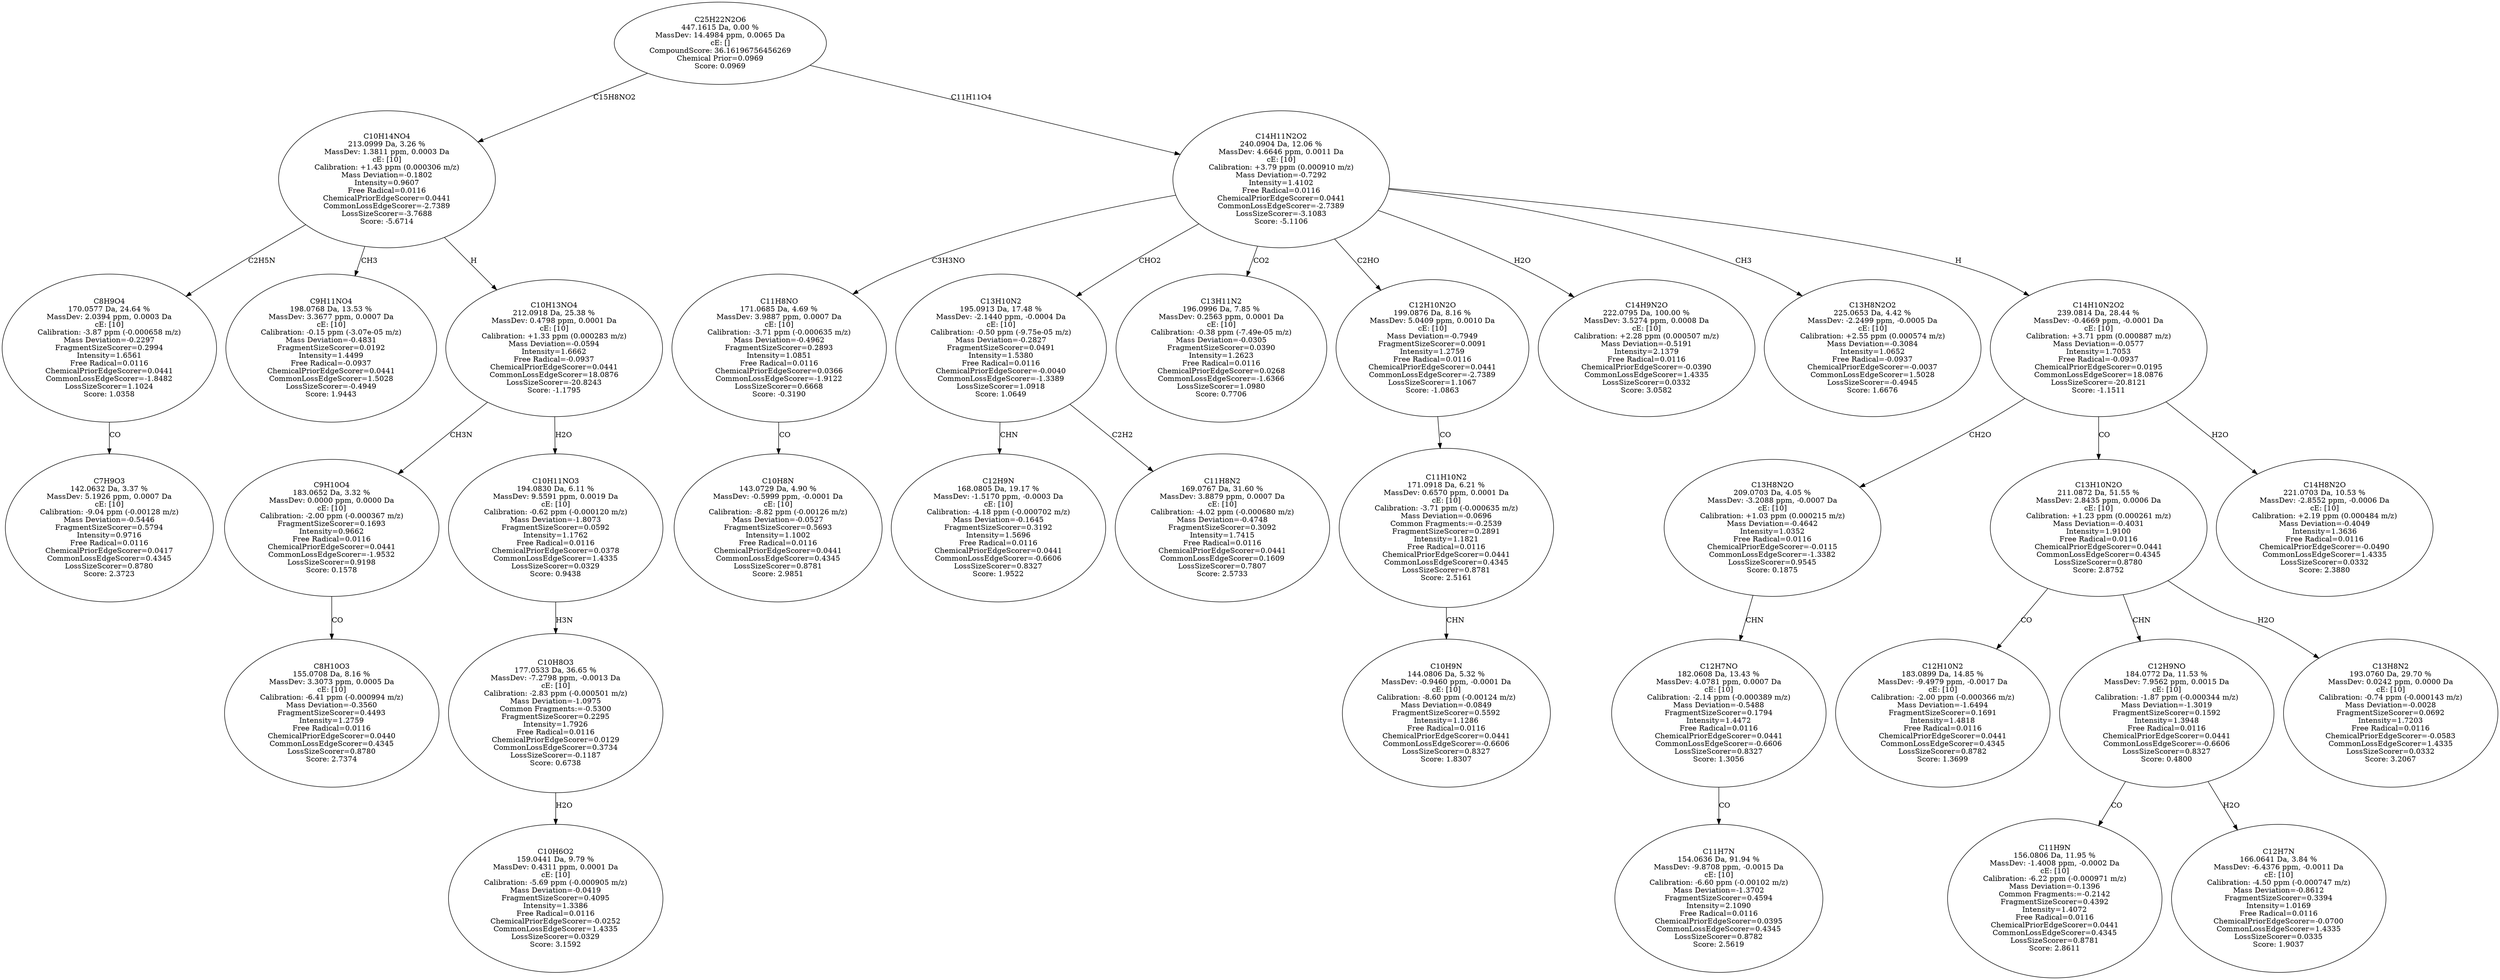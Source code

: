 strict digraph {
v1 [label="C7H9O3\n142.0632 Da, 3.37 %\nMassDev: 5.1926 ppm, 0.0007 Da\ncE: [10]\nCalibration: -9.04 ppm (-0.00128 m/z)\nMass Deviation=-0.5446\nFragmentSizeScorer=0.5794\nIntensity=0.9716\nFree Radical=0.0116\nChemicalPriorEdgeScorer=0.0417\nCommonLossEdgeScorer=0.4345\nLossSizeScorer=0.8780\nScore: 2.3723"];
v2 [label="C8H9O4\n170.0577 Da, 24.64 %\nMassDev: 2.0394 ppm, 0.0003 Da\ncE: [10]\nCalibration: -3.87 ppm (-0.000658 m/z)\nMass Deviation=-0.2297\nFragmentSizeScorer=0.2994\nIntensity=1.6561\nFree Radical=0.0116\nChemicalPriorEdgeScorer=0.0441\nCommonLossEdgeScorer=-1.8482\nLossSizeScorer=1.1024\nScore: 1.0358"];
v3 [label="C9H11NO4\n198.0768 Da, 13.53 %\nMassDev: 3.3677 ppm, 0.0007 Da\ncE: [10]\nCalibration: -0.15 ppm (-3.07e-05 m/z)\nMass Deviation=-0.4831\nFragmentSizeScorer=0.0192\nIntensity=1.4499\nFree Radical=-0.0937\nChemicalPriorEdgeScorer=0.0441\nCommonLossEdgeScorer=1.5028\nLossSizeScorer=-0.4949\nScore: 1.9443"];
v4 [label="C8H10O3\n155.0708 Da, 8.16 %\nMassDev: 3.3073 ppm, 0.0005 Da\ncE: [10]\nCalibration: -6.41 ppm (-0.000994 m/z)\nMass Deviation=-0.3560\nFragmentSizeScorer=0.4493\nIntensity=1.2759\nFree Radical=0.0116\nChemicalPriorEdgeScorer=0.0440\nCommonLossEdgeScorer=0.4345\nLossSizeScorer=0.8780\nScore: 2.7374"];
v5 [label="C9H10O4\n183.0652 Da, 3.32 %\nMassDev: 0.0000 ppm, 0.0000 Da\ncE: [10]\nCalibration: -2.00 ppm (-0.000367 m/z)\nFragmentSizeScorer=0.1693\nIntensity=0.9662\nFree Radical=0.0116\nChemicalPriorEdgeScorer=0.0441\nCommonLossEdgeScorer=-1.9532\nLossSizeScorer=0.9198\nScore: 0.1578"];
v6 [label="C10H6O2\n159.0441 Da, 9.79 %\nMassDev: 0.4311 ppm, 0.0001 Da\ncE: [10]\nCalibration: -5.69 ppm (-0.000905 m/z)\nMass Deviation=-0.0419\nFragmentSizeScorer=0.4095\nIntensity=1.3386\nFree Radical=0.0116\nChemicalPriorEdgeScorer=-0.0252\nCommonLossEdgeScorer=1.4335\nLossSizeScorer=0.0329\nScore: 3.1592"];
v7 [label="C10H8O3\n177.0533 Da, 36.65 %\nMassDev: -7.2798 ppm, -0.0013 Da\ncE: [10]\nCalibration: -2.83 ppm (-0.000501 m/z)\nMass Deviation=-1.0975\nCommon Fragments:=-0.5300\nFragmentSizeScorer=0.2295\nIntensity=1.7926\nFree Radical=0.0116\nChemicalPriorEdgeScorer=0.0129\nCommonLossEdgeScorer=0.3734\nLossSizeScorer=-0.1187\nScore: 0.6738"];
v8 [label="C10H11NO3\n194.0830 Da, 6.11 %\nMassDev: 9.5591 ppm, 0.0019 Da\ncE: [10]\nCalibration: -0.62 ppm (-0.000120 m/z)\nMass Deviation=-1.8073\nFragmentSizeScorer=0.0592\nIntensity=1.1762\nFree Radical=0.0116\nChemicalPriorEdgeScorer=0.0378\nCommonLossEdgeScorer=1.4335\nLossSizeScorer=0.0329\nScore: 0.9438"];
v9 [label="C10H13NO4\n212.0918 Da, 25.38 %\nMassDev: 0.4798 ppm, 0.0001 Da\ncE: [10]\nCalibration: +1.33 ppm (0.000283 m/z)\nMass Deviation=-0.0594\nIntensity=1.6662\nFree Radical=-0.0937\nChemicalPriorEdgeScorer=0.0441\nCommonLossEdgeScorer=18.0876\nLossSizeScorer=-20.8243\nScore: -1.1795"];
v10 [label="C10H14NO4\n213.0999 Da, 3.26 %\nMassDev: 1.3811 ppm, 0.0003 Da\ncE: [10]\nCalibration: +1.43 ppm (0.000306 m/z)\nMass Deviation=-0.1802\nIntensity=0.9607\nFree Radical=0.0116\nChemicalPriorEdgeScorer=0.0441\nCommonLossEdgeScorer=-2.7389\nLossSizeScorer=-3.7688\nScore: -5.6714"];
v11 [label="C10H8N\n143.0729 Da, 4.90 %\nMassDev: -0.5999 ppm, -0.0001 Da\ncE: [10]\nCalibration: -8.82 ppm (-0.00126 m/z)\nMass Deviation=-0.0527\nFragmentSizeScorer=0.5693\nIntensity=1.1002\nFree Radical=0.0116\nChemicalPriorEdgeScorer=0.0441\nCommonLossEdgeScorer=0.4345\nLossSizeScorer=0.8781\nScore: 2.9851"];
v12 [label="C11H8NO\n171.0685 Da, 4.69 %\nMassDev: 3.9887 ppm, 0.0007 Da\ncE: [10]\nCalibration: -3.71 ppm (-0.000635 m/z)\nMass Deviation=-0.4962\nFragmentSizeScorer=0.2893\nIntensity=1.0851\nFree Radical=0.0116\nChemicalPriorEdgeScorer=0.0366\nCommonLossEdgeScorer=-1.9122\nLossSizeScorer=0.6668\nScore: -0.3190"];
v13 [label="C12H9N\n168.0805 Da, 19.17 %\nMassDev: -1.5170 ppm, -0.0003 Da\ncE: [10]\nCalibration: -4.18 ppm (-0.000702 m/z)\nMass Deviation=-0.1645\nFragmentSizeScorer=0.3192\nIntensity=1.5696\nFree Radical=0.0116\nChemicalPriorEdgeScorer=0.0441\nCommonLossEdgeScorer=-0.6606\nLossSizeScorer=0.8327\nScore: 1.9522"];
v14 [label="C11H8N2\n169.0767 Da, 31.60 %\nMassDev: 3.8879 ppm, 0.0007 Da\ncE: [10]\nCalibration: -4.02 ppm (-0.000680 m/z)\nMass Deviation=-0.4748\nFragmentSizeScorer=0.3092\nIntensity=1.7415\nFree Radical=0.0116\nChemicalPriorEdgeScorer=0.0441\nCommonLossEdgeScorer=0.1609\nLossSizeScorer=0.7807\nScore: 2.5733"];
v15 [label="C13H10N2\n195.0913 Da, 17.48 %\nMassDev: -2.1440 ppm, -0.0004 Da\ncE: [10]\nCalibration: -0.50 ppm (-9.75e-05 m/z)\nMass Deviation=-0.2827\nFragmentSizeScorer=0.0491\nIntensity=1.5380\nFree Radical=0.0116\nChemicalPriorEdgeScorer=-0.0040\nCommonLossEdgeScorer=-1.3389\nLossSizeScorer=1.0918\nScore: 1.0649"];
v16 [label="C13H11N2\n196.0996 Da, 7.85 %\nMassDev: 0.2563 ppm, 0.0001 Da\ncE: [10]\nCalibration: -0.38 ppm (-7.49e-05 m/z)\nMass Deviation=-0.0305\nFragmentSizeScorer=0.0390\nIntensity=1.2623\nFree Radical=0.0116\nChemicalPriorEdgeScorer=0.0268\nCommonLossEdgeScorer=-1.6366\nLossSizeScorer=1.0980\nScore: 0.7706"];
v17 [label="C10H9N\n144.0806 Da, 5.32 %\nMassDev: -0.9460 ppm, -0.0001 Da\ncE: [10]\nCalibration: -8.60 ppm (-0.00124 m/z)\nMass Deviation=-0.0849\nFragmentSizeScorer=0.5592\nIntensity=1.1286\nFree Radical=0.0116\nChemicalPriorEdgeScorer=0.0441\nCommonLossEdgeScorer=-0.6606\nLossSizeScorer=0.8327\nScore: 1.8307"];
v18 [label="C11H10N2\n171.0918 Da, 6.21 %\nMassDev: 0.6570 ppm, 0.0001 Da\ncE: [10]\nCalibration: -3.71 ppm (-0.000635 m/z)\nMass Deviation=-0.0696\nCommon Fragments:=-0.2539\nFragmentSizeScorer=0.2891\nIntensity=1.1821\nFree Radical=0.0116\nChemicalPriorEdgeScorer=0.0441\nCommonLossEdgeScorer=0.4345\nLossSizeScorer=0.8781\nScore: 2.5161"];
v19 [label="C12H10N2O\n199.0876 Da, 8.16 %\nMassDev: 5.0409 ppm, 0.0010 Da\ncE: [10]\nMass Deviation=-0.7949\nFragmentSizeScorer=0.0091\nIntensity=1.2759\nFree Radical=0.0116\nChemicalPriorEdgeScorer=0.0441\nCommonLossEdgeScorer=-2.7389\nLossSizeScorer=1.1067\nScore: -1.0863"];
v20 [label="C14H9N2O\n222.0795 Da, 100.00 %\nMassDev: 3.5274 ppm, 0.0008 Da\ncE: [10]\nCalibration: +2.28 ppm (0.000507 m/z)\nMass Deviation=-0.5191\nIntensity=2.1379\nFree Radical=0.0116\nChemicalPriorEdgeScorer=-0.0390\nCommonLossEdgeScorer=1.4335\nLossSizeScorer=0.0332\nScore: 3.0582"];
v21 [label="C13H8N2O2\n225.0653 Da, 4.42 %\nMassDev: -2.2499 ppm, -0.0005 Da\ncE: [10]\nCalibration: +2.55 ppm (0.000574 m/z)\nMass Deviation=-0.3084\nIntensity=1.0652\nFree Radical=-0.0937\nChemicalPriorEdgeScorer=-0.0037\nCommonLossEdgeScorer=1.5028\nLossSizeScorer=-0.4945\nScore: 1.6676"];
v22 [label="C11H7N\n154.0636 Da, 91.94 %\nMassDev: -9.8708 ppm, -0.0015 Da\ncE: [10]\nCalibration: -6.60 ppm (-0.00102 m/z)\nMass Deviation=-1.3702\nFragmentSizeScorer=0.4594\nIntensity=2.1090\nFree Radical=0.0116\nChemicalPriorEdgeScorer=0.0395\nCommonLossEdgeScorer=0.4345\nLossSizeScorer=0.8782\nScore: 2.5619"];
v23 [label="C12H7NO\n182.0608 Da, 13.43 %\nMassDev: 4.0781 ppm, 0.0007 Da\ncE: [10]\nCalibration: -2.14 ppm (-0.000389 m/z)\nMass Deviation=-0.5488\nFragmentSizeScorer=0.1794\nIntensity=1.4472\nFree Radical=0.0116\nChemicalPriorEdgeScorer=0.0441\nCommonLossEdgeScorer=-0.6606\nLossSizeScorer=0.8327\nScore: 1.3056"];
v24 [label="C13H8N2O\n209.0703 Da, 4.05 %\nMassDev: -3.2088 ppm, -0.0007 Da\ncE: [10]\nCalibration: +1.03 ppm (0.000215 m/z)\nMass Deviation=-0.4642\nIntensity=1.0352\nFree Radical=0.0116\nChemicalPriorEdgeScorer=-0.0115\nCommonLossEdgeScorer=-1.3382\nLossSizeScorer=0.9545\nScore: 0.1875"];
v25 [label="C12H10N2\n183.0899 Da, 14.85 %\nMassDev: -9.4979 ppm, -0.0017 Da\ncE: [10]\nCalibration: -2.00 ppm (-0.000366 m/z)\nMass Deviation=-1.6494\nFragmentSizeScorer=0.1691\nIntensity=1.4818\nFree Radical=0.0116\nChemicalPriorEdgeScorer=0.0441\nCommonLossEdgeScorer=0.4345\nLossSizeScorer=0.8782\nScore: 1.3699"];
v26 [label="C11H9N\n156.0806 Da, 11.95 %\nMassDev: -1.4008 ppm, -0.0002 Da\ncE: [10]\nCalibration: -6.22 ppm (-0.000971 m/z)\nMass Deviation=-0.1396\nCommon Fragments:=-0.2142\nFragmentSizeScorer=0.4392\nIntensity=1.4072\nFree Radical=0.0116\nChemicalPriorEdgeScorer=0.0441\nCommonLossEdgeScorer=0.4345\nLossSizeScorer=0.8781\nScore: 2.8611"];
v27 [label="C12H7N\n166.0641 Da, 3.84 %\nMassDev: -6.4376 ppm, -0.0011 Da\ncE: [10]\nCalibration: -4.50 ppm (-0.000747 m/z)\nMass Deviation=-0.8612\nFragmentSizeScorer=0.3394\nIntensity=1.0169\nFree Radical=0.0116\nChemicalPriorEdgeScorer=-0.0700\nCommonLossEdgeScorer=1.4335\nLossSizeScorer=0.0335\nScore: 1.9037"];
v28 [label="C12H9NO\n184.0772 Da, 11.53 %\nMassDev: 7.9562 ppm, 0.0015 Da\ncE: [10]\nCalibration: -1.87 ppm (-0.000344 m/z)\nMass Deviation=-1.3019\nFragmentSizeScorer=0.1592\nIntensity=1.3948\nFree Radical=0.0116\nChemicalPriorEdgeScorer=0.0441\nCommonLossEdgeScorer=-0.6606\nLossSizeScorer=0.8327\nScore: 0.4800"];
v29 [label="C13H8N2\n193.0760 Da, 29.70 %\nMassDev: 0.0242 ppm, 0.0000 Da\ncE: [10]\nCalibration: -0.74 ppm (-0.000143 m/z)\nMass Deviation=-0.0028\nFragmentSizeScorer=0.0692\nIntensity=1.7203\nFree Radical=0.0116\nChemicalPriorEdgeScorer=-0.0583\nCommonLossEdgeScorer=1.4335\nLossSizeScorer=0.0332\nScore: 3.2067"];
v30 [label="C13H10N2O\n211.0872 Da, 51.55 %\nMassDev: 2.8435 ppm, 0.0006 Da\ncE: [10]\nCalibration: +1.23 ppm (0.000261 m/z)\nMass Deviation=-0.4031\nIntensity=1.9100\nFree Radical=0.0116\nChemicalPriorEdgeScorer=0.0441\nCommonLossEdgeScorer=0.4345\nLossSizeScorer=0.8780\nScore: 2.8752"];
v31 [label="C14H8N2O\n221.0703 Da, 10.53 %\nMassDev: -2.8552 ppm, -0.0006 Da\ncE: [10]\nCalibration: +2.19 ppm (0.000484 m/z)\nMass Deviation=-0.4049\nIntensity=1.3636\nFree Radical=0.0116\nChemicalPriorEdgeScorer=-0.0490\nCommonLossEdgeScorer=1.4335\nLossSizeScorer=0.0332\nScore: 2.3880"];
v32 [label="C14H10N2O2\n239.0814 Da, 28.44 %\nMassDev: -0.4669 ppm, -0.0001 Da\ncE: [10]\nCalibration: +3.71 ppm (0.000887 m/z)\nMass Deviation=-0.0577\nIntensity=1.7053\nFree Radical=-0.0937\nChemicalPriorEdgeScorer=0.0195\nCommonLossEdgeScorer=18.0876\nLossSizeScorer=-20.8121\nScore: -1.1511"];
v33 [label="C14H11N2O2\n240.0904 Da, 12.06 %\nMassDev: 4.6646 ppm, 0.0011 Da\ncE: [10]\nCalibration: +3.79 ppm (0.000910 m/z)\nMass Deviation=-0.7292\nIntensity=1.4102\nFree Radical=0.0116\nChemicalPriorEdgeScorer=0.0441\nCommonLossEdgeScorer=-2.7389\nLossSizeScorer=-3.1083\nScore: -5.1106"];
v34 [label="C25H22N2O6\n447.1615 Da, 0.00 %\nMassDev: 14.4984 ppm, 0.0065 Da\ncE: []\nCompoundScore: 36.16196756456269\nChemical Prior=0.0969\nScore: 0.0969"];
v2 -> v1 [label="CO"];
v10 -> v2 [label="C2H5N"];
v10 -> v3 [label="CH3"];
v5 -> v4 [label="CO"];
v9 -> v5 [label="CH3N"];
v7 -> v6 [label="H2O"];
v8 -> v7 [label="H3N"];
v9 -> v8 [label="H2O"];
v10 -> v9 [label="H"];
v34 -> v10 [label="C15H8NO2"];
v12 -> v11 [label="CO"];
v33 -> v12 [label="C3H3NO"];
v15 -> v13 [label="CHN"];
v15 -> v14 [label="C2H2"];
v33 -> v15 [label="CHO2"];
v33 -> v16 [label="CO2"];
v18 -> v17 [label="CHN"];
v19 -> v18 [label="CO"];
v33 -> v19 [label="C2HO"];
v33 -> v20 [label="H2O"];
v33 -> v21 [label="CH3"];
v23 -> v22 [label="CO"];
v24 -> v23 [label="CHN"];
v32 -> v24 [label="CH2O"];
v30 -> v25 [label="CO"];
v28 -> v26 [label="CO"];
v28 -> v27 [label="H2O"];
v30 -> v28 [label="CHN"];
v30 -> v29 [label="H2O"];
v32 -> v30 [label="CO"];
v32 -> v31 [label="H2O"];
v33 -> v32 [label="H"];
v34 -> v33 [label="C11H11O4"];
}